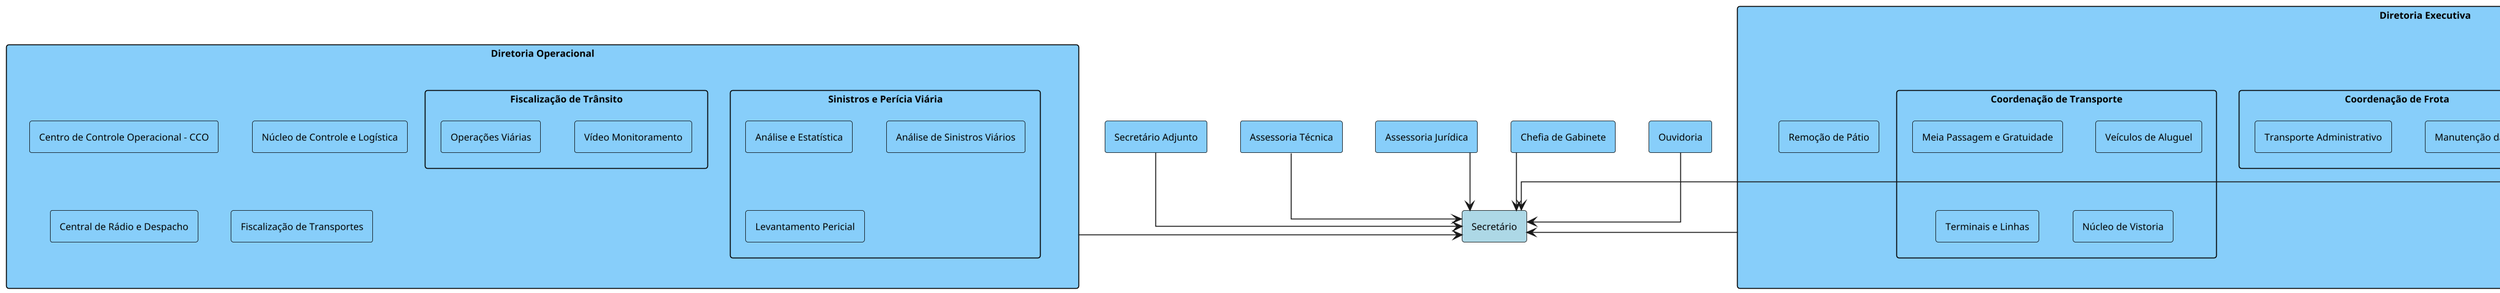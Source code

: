 @startuml
skinparam linetype ortho
skinparam dpi 150
skinparam defaultFontSize 10
skinparam defaultTextAlignment center
skinparam packageStyle Rectangle

!define RECTANGLE_COLOR LightSkyBlue
!define HEADER_COLOR LightBlue

skinparam rectangle {
    BackgroundColor RECTANGLE_COLOR
    BorderColor Black
    FontColor Black
}

' Definição do Layout da Página em Horizontal
skinparam pageSize A4 landscape

' Nível 1 - Secretaria
rectangle "Secretário" as Secretario #HEADER_COLOR

' Nível 2 - Secretaria Adjunto e Assessores
rectangle "Secretário Adjunto" as SecAdj
rectangle "Assessoria Técnica" as AssTec
rectangle "Assessoria Jurídica" as AssJur
rectangle "Chefia de Gabinete" as ChefGab
rectangle "Ouvidoria" as Ouvidoria

' Conexões do Nível 1 com Nível 2
SecAdj --> Secretario
AssTec --> Secretario
AssJur --> Secretario
ChefGab --> Secretario
Ouvidoria --> Secretario

' Nível 3 - Diretorias
package "Diretoria Operacional" as DO {
    rectangle "Centro de Controle Operacional - CCO" as CCO
    rectangle "Núcleo de Controle e Logística" as NucLog
    rectangle "Central de Rádio e Despacho" as RadioDesp
    package "Sinistros e Perícia Viária" as CSPV {
        rectangle "Análise e Estatística" as AnaliseEstat
        rectangle "Análise de Sinistros Viários" as AnaliseSinistros
        rectangle "Levantamento Pericial" as LevPericial
    }
    package "Fiscalização de Trânsito" as CFOT {
        rectangle "Vídeo Monitoramento" as VideoMonit
        rectangle "Operações Viárias" as Fiscalizacao
    }
    rectangle "Fiscalização de Transportes" as CFT
}

package "Diretoria Executiva" as DE {
    package "Engenharia e Projetos" as CEPV {
        rectangle "Projetos Viários" as Proj
        rectangle "Sinalização" as Sinalizacao {
            rectangle "Manutenção Semafórica" as ManutSemaf
            rectangle "Implantação Horizontal e Vertical" as ImplSinal
        }
    }
    package "Coordenação de Frota" as Frota {
        rectangle "Manutenção da Frota" as ControleFrota
        rectangle "Transporte Administrativo" as TransAdm
    }
    rectangle "Remoção de Pátio" as CRPP
    package "Coordenação de Transporte" as Transporte {
        rectangle "Meia Passagem e Gratuidade" as MeiaPassagem
        rectangle "Veículos de Aluguel" as VeicAluguel
        rectangle "Terminais e Linhas" as TerminaisLinhas
        rectangle "Núcleo de Vistoria" as Vistoria
    }
}

package "Diretoria Administrativa" as DA {
    package "Material e Patrimônio" as CMP {
        rectangle "Segurança Patrimonial" as SegurancaPatri
        package "Tecnologia" as Tecnologia {
            rectangle "Controle de Sistemas" as ControleSist
            rectangle "Suporte Técnico" as SuporteInfra
        }
    }
    package "Orçamento e Finanças" as COF {
        rectangle "Empenho e Finanças" as EmpenhoFin
        rectangle "Pagamentos" as Pagamentos
    }
    package "Contratos e Convênios" as CCC {
        rectangle "Compras e Preços" as ComprasPrecos
        rectangle "Fiscalização de Contratos" as FiscalContratos
    }
    package "Pessoal" as CP {
        rectangle "Folha de Pagamento" as Folha
        rectangle "Controle Funcional" as ControleFuncional
        rectangle "Corregedoria e PAD" as CorregedoriaPAD
    }
    package "Atendimento" as Atendimento {
        rectangle "Protocolo" as Protocolo
        rectangle "Consulta e Multas" as Multas
    }
}

' Conexões do Nível 2 com as Diretorias (Nível 3)
DO --> Secretario
DE --> Secretario
DA --> Secretario
@enduml
